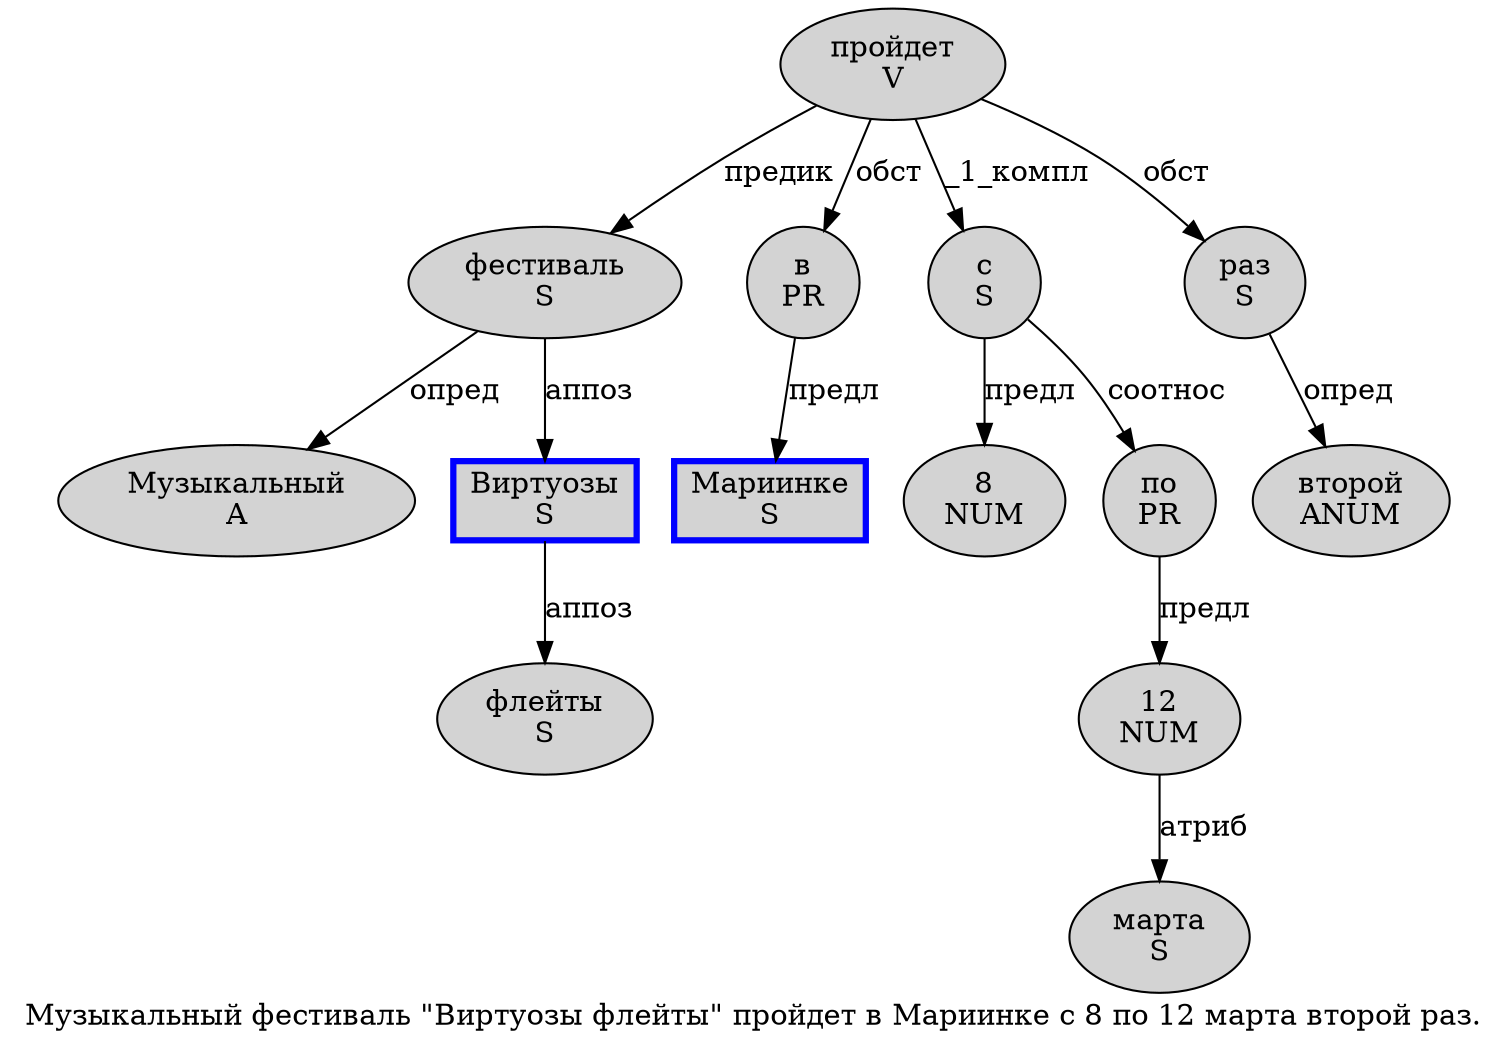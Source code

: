digraph SENTENCE_131 {
	graph [label="Музыкальный фестиваль \"Виртуозы флейты\" пройдет в Мариинке с 8 по 12 марта второй раз."]
	node [style=filled]
		0 [label="Музыкальный
A" color="" fillcolor=lightgray penwidth=1 shape=ellipse]
		1 [label="фестиваль
S" color="" fillcolor=lightgray penwidth=1 shape=ellipse]
		3 [label="Виртуозы
S" color=blue fillcolor=lightgray penwidth=3 shape=box]
		4 [label="флейты
S" color="" fillcolor=lightgray penwidth=1 shape=ellipse]
		6 [label="пройдет
V" color="" fillcolor=lightgray penwidth=1 shape=ellipse]
		7 [label="в
PR" color="" fillcolor=lightgray penwidth=1 shape=ellipse]
		8 [label="Мариинке
S" color=blue fillcolor=lightgray penwidth=3 shape=box]
		9 [label="с
S" color="" fillcolor=lightgray penwidth=1 shape=ellipse]
		10 [label="8
NUM" color="" fillcolor=lightgray penwidth=1 shape=ellipse]
		11 [label="по
PR" color="" fillcolor=lightgray penwidth=1 shape=ellipse]
		12 [label="12
NUM" color="" fillcolor=lightgray penwidth=1 shape=ellipse]
		13 [label="марта
S" color="" fillcolor=lightgray penwidth=1 shape=ellipse]
		14 [label="второй
ANUM" color="" fillcolor=lightgray penwidth=1 shape=ellipse]
		15 [label="раз
S" color="" fillcolor=lightgray penwidth=1 shape=ellipse]
			9 -> 10 [label="предл"]
			9 -> 11 [label="соотнос"]
			15 -> 14 [label="опред"]
			1 -> 0 [label="опред"]
			1 -> 3 [label="аппоз"]
			12 -> 13 [label="атриб"]
			11 -> 12 [label="предл"]
			3 -> 4 [label="аппоз"]
			6 -> 1 [label="предик"]
			6 -> 7 [label="обст"]
			6 -> 9 [label="_1_компл"]
			6 -> 15 [label="обст"]
			7 -> 8 [label="предл"]
}